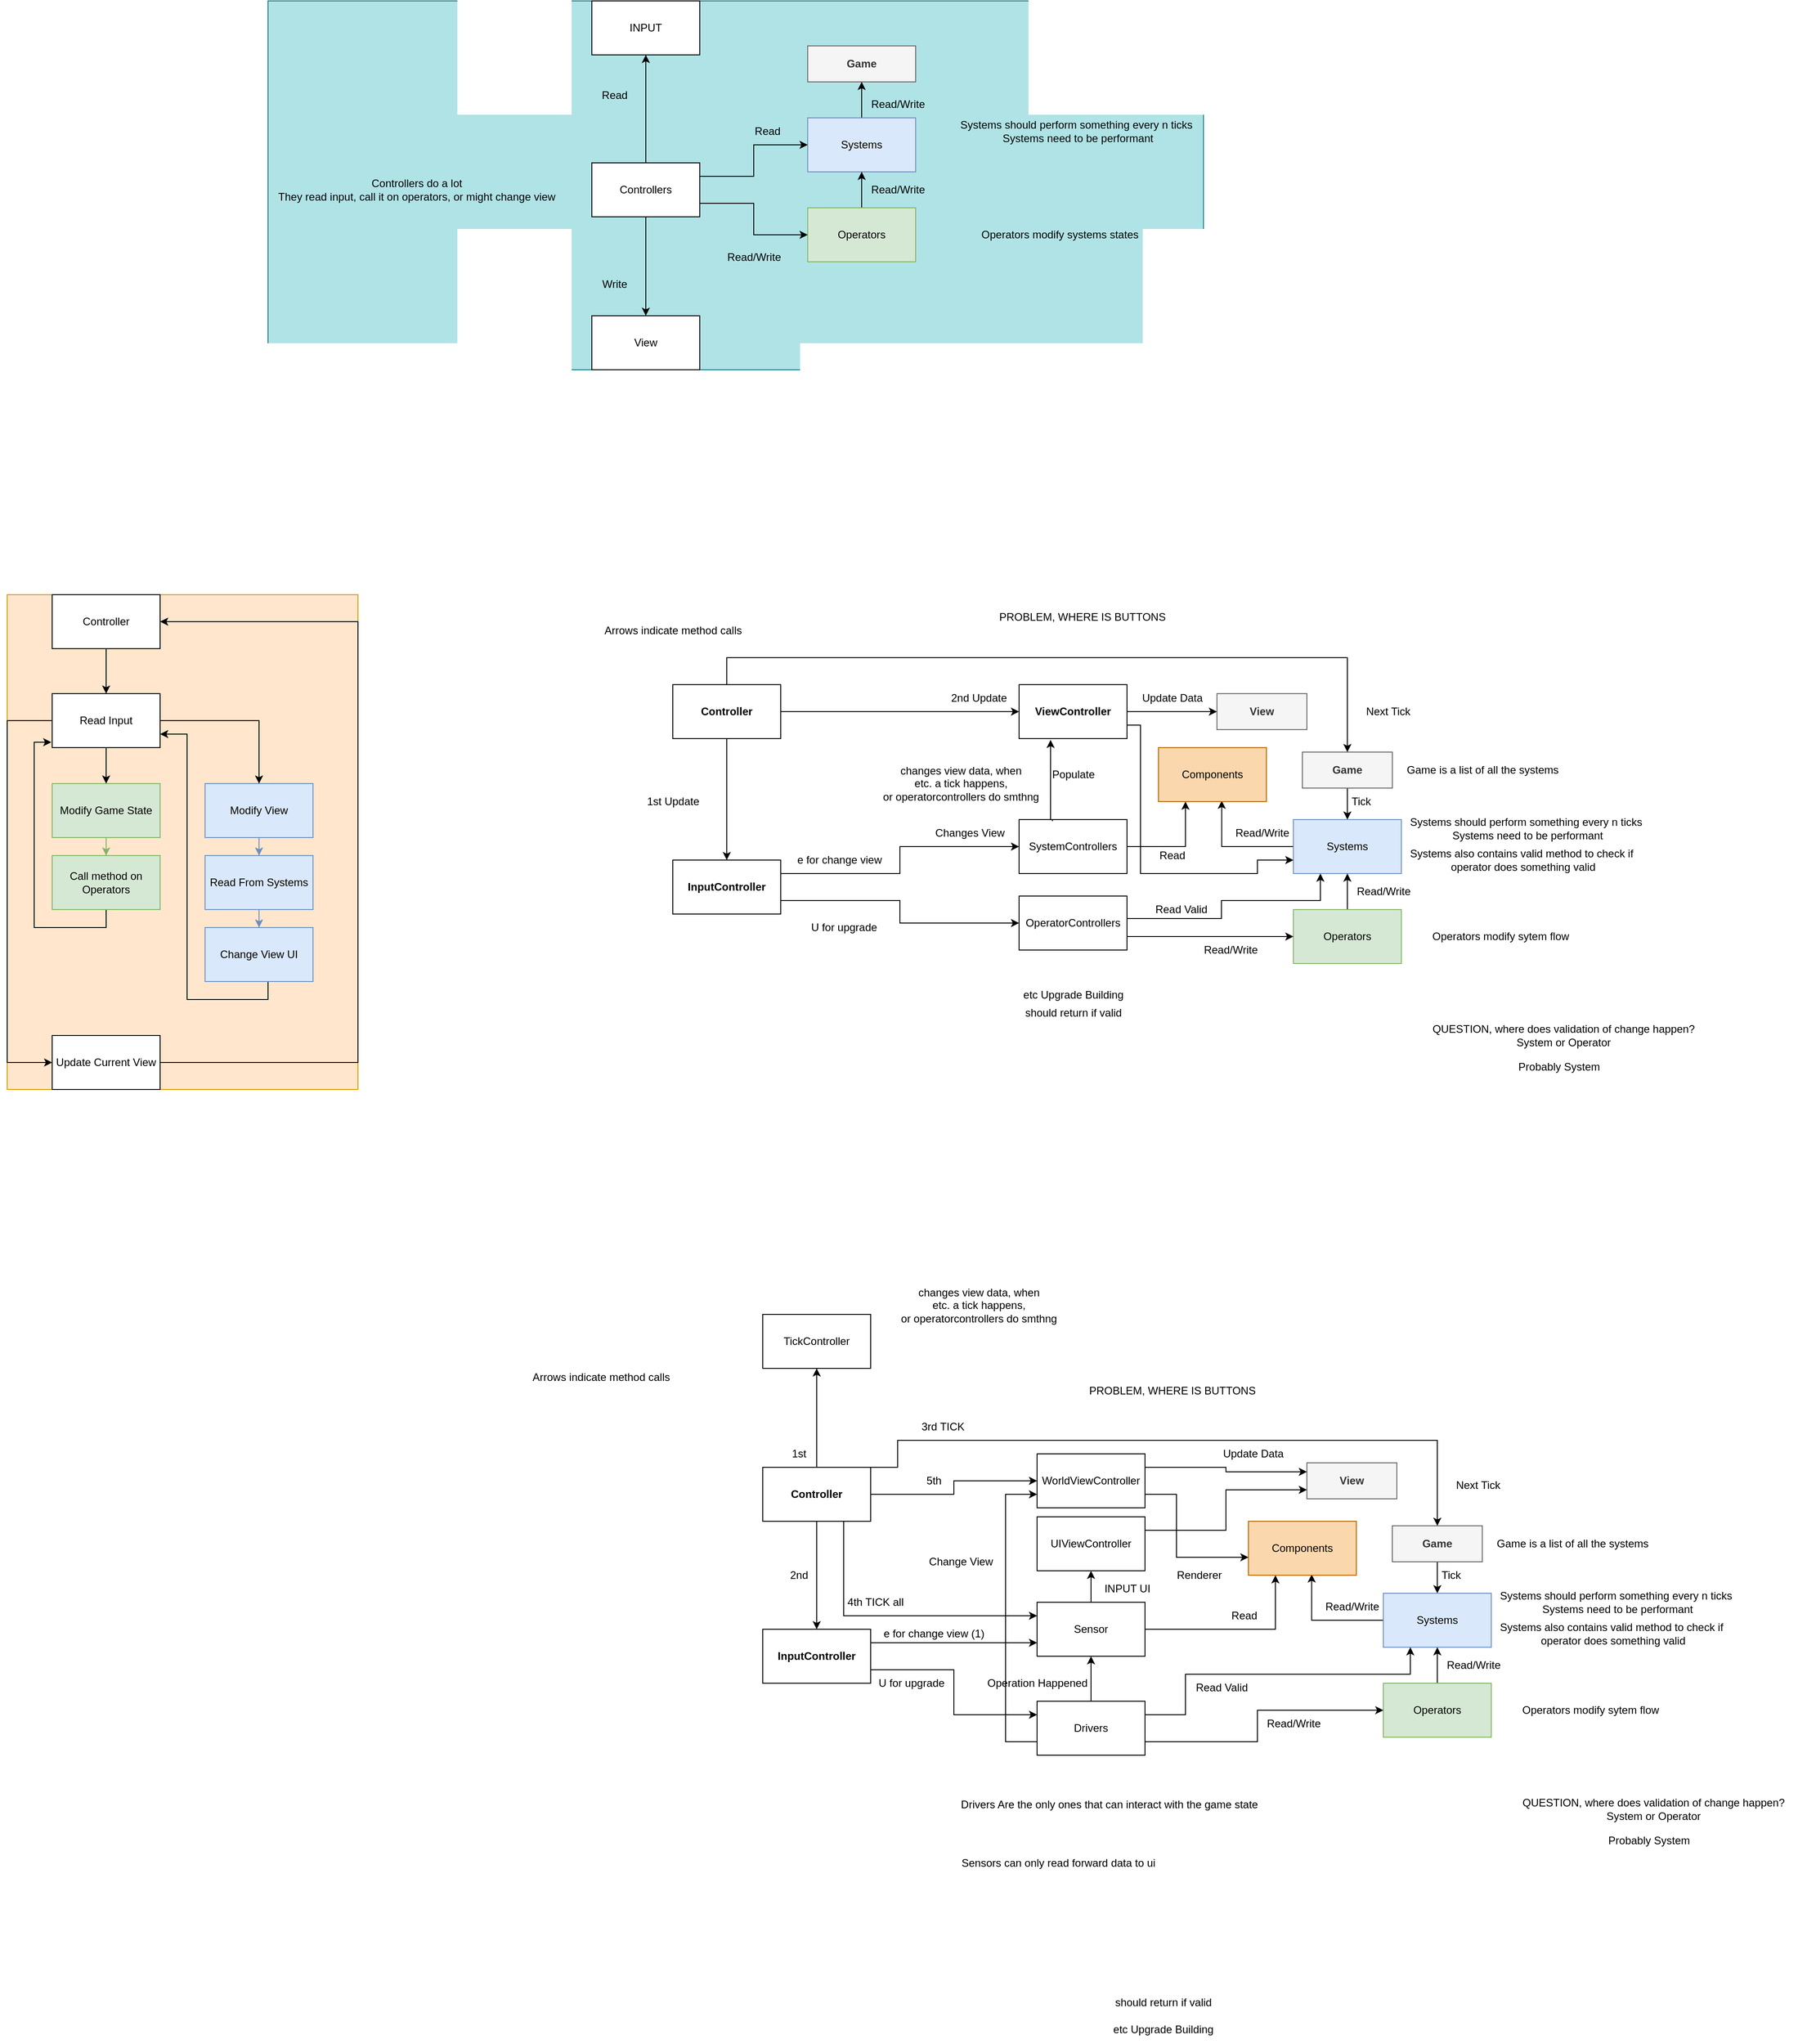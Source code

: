 <mxfile version="21.0.6" type="device"><diagram name="Page-1" id="Y_GgAicCXSFruG1wmUxz"><mxGraphModel dx="2492" dy="1846" grid="1" gridSize="10" guides="1" tooltips="1" connect="1" arrows="1" fold="1" page="1" pageScale="1" pageWidth="850" pageHeight="1100" math="0" shadow="0"><root><mxCell id="0"/><mxCell id="1" parent="0"/><mxCell id="MgtlEWFKjZw3385Pn2Jr-109" value="" style="group;fillColor=#b0e3e6;strokeColor=#0e8088;" parent="1" vertex="1" connectable="0"><mxGeometry x="-580" y="-430" width="1040" height="410" as="geometry"/></mxCell><mxCell id="MgtlEWFKjZw3385Pn2Jr-1" value="&lt;b&gt;Game&lt;/b&gt;" style="rounded=0;whiteSpace=wrap;html=1;fillColor=#f5f5f5;fontColor=#333333;strokeColor=#666666;" parent="MgtlEWFKjZw3385Pn2Jr-109" vertex="1"><mxGeometry x="600" y="50" width="120" height="40" as="geometry"/></mxCell><mxCell id="MgtlEWFKjZw3385Pn2Jr-3" value="" style="edgeStyle=orthogonalEdgeStyle;rounded=0;orthogonalLoop=1;jettySize=auto;html=1;" parent="MgtlEWFKjZw3385Pn2Jr-109" source="MgtlEWFKjZw3385Pn2Jr-2" target="MgtlEWFKjZw3385Pn2Jr-1" edge="1"><mxGeometry relative="1" as="geometry"/></mxCell><mxCell id="MgtlEWFKjZw3385Pn2Jr-2" value="Systems" style="rounded=0;whiteSpace=wrap;html=1;fillColor=#dae8fc;strokeColor=#6c8ebf;" parent="MgtlEWFKjZw3385Pn2Jr-109" vertex="1"><mxGeometry x="600" y="130" width="120" height="60" as="geometry"/></mxCell><mxCell id="MgtlEWFKjZw3385Pn2Jr-5" value="" style="edgeStyle=orthogonalEdgeStyle;rounded=0;orthogonalLoop=1;jettySize=auto;html=1;" parent="MgtlEWFKjZw3385Pn2Jr-109" source="MgtlEWFKjZw3385Pn2Jr-4" target="MgtlEWFKjZw3385Pn2Jr-2" edge="1"><mxGeometry relative="1" as="geometry"/></mxCell><mxCell id="MgtlEWFKjZw3385Pn2Jr-4" value="Operators" style="rounded=0;whiteSpace=wrap;html=1;fillColor=#d5e8d4;strokeColor=#82b366;" parent="MgtlEWFKjZw3385Pn2Jr-109" vertex="1"><mxGeometry x="600" y="230" width="120" height="60" as="geometry"/></mxCell><mxCell id="MgtlEWFKjZw3385Pn2Jr-14" style="edgeStyle=orthogonalEdgeStyle;rounded=0;orthogonalLoop=1;jettySize=auto;html=1;exitX=1;exitY=0.25;exitDx=0;exitDy=0;" parent="MgtlEWFKjZw3385Pn2Jr-109" source="MgtlEWFKjZw3385Pn2Jr-6" target="MgtlEWFKjZw3385Pn2Jr-2" edge="1"><mxGeometry relative="1" as="geometry"><mxPoint x="480" y="210" as="sourcePoint"/></mxGeometry></mxCell><mxCell id="MgtlEWFKjZw3385Pn2Jr-15" style="edgeStyle=orthogonalEdgeStyle;rounded=0;orthogonalLoop=1;jettySize=auto;html=1;exitX=1;exitY=0.75;exitDx=0;exitDy=0;entryX=0;entryY=0.5;entryDx=0;entryDy=0;" parent="MgtlEWFKjZw3385Pn2Jr-109" source="MgtlEWFKjZw3385Pn2Jr-6" target="MgtlEWFKjZw3385Pn2Jr-4" edge="1"><mxGeometry relative="1" as="geometry"/></mxCell><mxCell id="MgtlEWFKjZw3385Pn2Jr-6" value="Controllers" style="rounded=0;whiteSpace=wrap;html=1;" parent="MgtlEWFKjZw3385Pn2Jr-109" vertex="1"><mxGeometry x="360" y="180" width="120" height="60" as="geometry"/></mxCell><mxCell id="MgtlEWFKjZw3385Pn2Jr-7" value="View" style="rounded=0;whiteSpace=wrap;html=1;" parent="MgtlEWFKjZw3385Pn2Jr-109" vertex="1"><mxGeometry x="360" y="350" width="120" height="60" as="geometry"/></mxCell><mxCell id="MgtlEWFKjZw3385Pn2Jr-20" style="edgeStyle=orthogonalEdgeStyle;rounded=0;orthogonalLoop=1;jettySize=auto;html=1;exitX=0.5;exitY=1;exitDx=0;exitDy=0;entryX=0.5;entryY=0;entryDx=0;entryDy=0;" parent="MgtlEWFKjZw3385Pn2Jr-109" source="MgtlEWFKjZw3385Pn2Jr-6" target="MgtlEWFKjZw3385Pn2Jr-7" edge="1"><mxGeometry relative="1" as="geometry"/></mxCell><mxCell id="MgtlEWFKjZw3385Pn2Jr-8" value="INPUT" style="rounded=0;whiteSpace=wrap;html=1;" parent="MgtlEWFKjZw3385Pn2Jr-109" vertex="1"><mxGeometry x="360" width="120" height="60" as="geometry"/></mxCell><mxCell id="MgtlEWFKjZw3385Pn2Jr-23" style="edgeStyle=orthogonalEdgeStyle;rounded=0;orthogonalLoop=1;jettySize=auto;html=1;exitX=0.5;exitY=0;exitDx=0;exitDy=0;entryX=0.5;entryY=1;entryDx=0;entryDy=0;" parent="MgtlEWFKjZw3385Pn2Jr-109" source="MgtlEWFKjZw3385Pn2Jr-6" target="MgtlEWFKjZw3385Pn2Jr-8" edge="1"><mxGeometry relative="1" as="geometry"/></mxCell><mxCell id="MgtlEWFKjZw3385Pn2Jr-16" value="Read/Write" style="text;html=1;align=center;verticalAlign=middle;resizable=0;points=[];autosize=1;" parent="MgtlEWFKjZw3385Pn2Jr-109" vertex="1"><mxGeometry x="500" y="270" width="80" height="30" as="geometry"/></mxCell><mxCell id="MgtlEWFKjZw3385Pn2Jr-17" value="Read/Write" style="text;html=1;align=center;verticalAlign=middle;resizable=0;points=[];autosize=1;strokeColor=none;fillColor=none;" parent="MgtlEWFKjZw3385Pn2Jr-109" vertex="1"><mxGeometry x="660" y="195" width="80" height="30" as="geometry"/></mxCell><mxCell id="MgtlEWFKjZw3385Pn2Jr-18" value="Read/Write" style="text;html=1;align=center;verticalAlign=middle;resizable=0;points=[];autosize=1;strokeColor=none;fillColor=none;" parent="MgtlEWFKjZw3385Pn2Jr-109" vertex="1"><mxGeometry x="660" y="100" width="80" height="30" as="geometry"/></mxCell><mxCell id="MgtlEWFKjZw3385Pn2Jr-19" value="Read" style="text;html=1;align=center;verticalAlign=middle;resizable=0;points=[];autosize=1;strokeColor=none;fillColor=none;" parent="MgtlEWFKjZw3385Pn2Jr-109" vertex="1"><mxGeometry x="530" y="130" width="50" height="30" as="geometry"/></mxCell><mxCell id="MgtlEWFKjZw3385Pn2Jr-21" value="Write" style="text;html=1;align=center;verticalAlign=middle;resizable=0;points=[];autosize=1;strokeColor=none;fillColor=none;" parent="MgtlEWFKjZw3385Pn2Jr-109" vertex="1"><mxGeometry x="360" y="300" width="50" height="30" as="geometry"/></mxCell><mxCell id="MgtlEWFKjZw3385Pn2Jr-24" value="Read" style="text;html=1;align=center;verticalAlign=middle;resizable=0;points=[];autosize=1;strokeColor=none;fillColor=none;" parent="MgtlEWFKjZw3385Pn2Jr-109" vertex="1"><mxGeometry x="360" y="90" width="50" height="30" as="geometry"/></mxCell><mxCell id="MgtlEWFKjZw3385Pn2Jr-26" value="Systems should perform something every n ticks&amp;nbsp;&lt;br&gt;Systems need to be performant" style="text;html=1;align=center;verticalAlign=middle;resizable=0;points=[];autosize=1;strokeColor=none;fillColor=none;" parent="MgtlEWFKjZw3385Pn2Jr-109" vertex="1"><mxGeometry x="760" y="125" width="280" height="40" as="geometry"/></mxCell><mxCell id="MgtlEWFKjZw3385Pn2Jr-27" value="Operators modify systems states" style="text;html=1;align=center;verticalAlign=middle;resizable=0;points=[];autosize=1;strokeColor=none;fillColor=none;" parent="MgtlEWFKjZw3385Pn2Jr-109" vertex="1"><mxGeometry x="780" y="245" width="200" height="30" as="geometry"/></mxCell><mxCell id="MgtlEWFKjZw3385Pn2Jr-28" value="Controllers do a lot&lt;br&gt;They read input, call it on operators, or might change view" style="text;html=1;align=center;verticalAlign=middle;resizable=0;points=[];autosize=1;strokeColor=none;fillColor=none;" parent="MgtlEWFKjZw3385Pn2Jr-109" vertex="1"><mxGeometry y="190" width="330" height="40" as="geometry"/></mxCell><mxCell id="MgtlEWFKjZw3385Pn2Jr-111" value="" style="group;fillColor=#ffe6cc;strokeColor=#d79b00;" parent="1" vertex="1" connectable="0"><mxGeometry x="-870" y="230" width="390" height="550" as="geometry"/></mxCell><mxCell id="MgtlEWFKjZw3385Pn2Jr-29" value="Read Input" style="rounded=0;whiteSpace=wrap;html=1;" parent="MgtlEWFKjZw3385Pn2Jr-111" vertex="1"><mxGeometry x="50" y="110" width="120" height="60" as="geometry"/></mxCell><mxCell id="MgtlEWFKjZw3385Pn2Jr-30" value="Modify Game State" style="rounded=0;whiteSpace=wrap;html=1;fillColor=#d5e8d4;strokeColor=#82b366;" parent="MgtlEWFKjZw3385Pn2Jr-111" vertex="1"><mxGeometry x="50" y="210" width="120" height="60" as="geometry"/></mxCell><mxCell id="MgtlEWFKjZw3385Pn2Jr-31" value="" style="edgeStyle=orthogonalEdgeStyle;rounded=0;orthogonalLoop=1;jettySize=auto;html=1;" parent="MgtlEWFKjZw3385Pn2Jr-111" source="MgtlEWFKjZw3385Pn2Jr-29" target="MgtlEWFKjZw3385Pn2Jr-30" edge="1"><mxGeometry relative="1" as="geometry"/></mxCell><mxCell id="MgtlEWFKjZw3385Pn2Jr-33" value="Modify View" style="rounded=0;whiteSpace=wrap;html=1;fillColor=#dae8fc;strokeColor=#6c8ebf;" parent="MgtlEWFKjZw3385Pn2Jr-111" vertex="1"><mxGeometry x="220" y="210" width="120" height="60" as="geometry"/></mxCell><mxCell id="MgtlEWFKjZw3385Pn2Jr-34" value="" style="edgeStyle=orthogonalEdgeStyle;rounded=0;orthogonalLoop=1;jettySize=auto;html=1;" parent="MgtlEWFKjZw3385Pn2Jr-111" source="MgtlEWFKjZw3385Pn2Jr-29" target="MgtlEWFKjZw3385Pn2Jr-33" edge="1"><mxGeometry relative="1" as="geometry"/></mxCell><mxCell id="MgtlEWFKjZw3385Pn2Jr-35" value="Read From Systems" style="rounded=0;whiteSpace=wrap;html=1;fillColor=#dae8fc;strokeColor=#6c8ebf;" parent="MgtlEWFKjZw3385Pn2Jr-111" vertex="1"><mxGeometry x="220" y="290" width="120" height="60" as="geometry"/></mxCell><mxCell id="MgtlEWFKjZw3385Pn2Jr-36" value="" style="edgeStyle=orthogonalEdgeStyle;rounded=0;orthogonalLoop=1;jettySize=auto;html=1;fillColor=#dae8fc;strokeColor=#6c8ebf;" parent="MgtlEWFKjZw3385Pn2Jr-111" source="MgtlEWFKjZw3385Pn2Jr-33" target="MgtlEWFKjZw3385Pn2Jr-35" edge="1"><mxGeometry relative="1" as="geometry"/></mxCell><mxCell id="MgtlEWFKjZw3385Pn2Jr-54" style="edgeStyle=orthogonalEdgeStyle;rounded=0;orthogonalLoop=1;jettySize=auto;html=1;exitX=0.5;exitY=1;exitDx=0;exitDy=0;entryX=1;entryY=0.75;entryDx=0;entryDy=0;" parent="MgtlEWFKjZw3385Pn2Jr-111" source="MgtlEWFKjZw3385Pn2Jr-37" target="MgtlEWFKjZw3385Pn2Jr-29" edge="1"><mxGeometry relative="1" as="geometry"><Array as="points"><mxPoint x="290" y="450"/><mxPoint x="200" y="450"/><mxPoint x="200" y="155"/></Array></mxGeometry></mxCell><mxCell id="MgtlEWFKjZw3385Pn2Jr-37" value="Change View UI" style="rounded=0;whiteSpace=wrap;html=1;fillColor=#dae8fc;strokeColor=#6c8ebf;" parent="MgtlEWFKjZw3385Pn2Jr-111" vertex="1"><mxGeometry x="220" y="370" width="120" height="60" as="geometry"/></mxCell><mxCell id="MgtlEWFKjZw3385Pn2Jr-38" value="" style="edgeStyle=orthogonalEdgeStyle;rounded=0;orthogonalLoop=1;jettySize=auto;html=1;fillColor=#dae8fc;strokeColor=#6c8ebf;" parent="MgtlEWFKjZw3385Pn2Jr-111" source="MgtlEWFKjZw3385Pn2Jr-35" target="MgtlEWFKjZw3385Pn2Jr-37" edge="1"><mxGeometry relative="1" as="geometry"/></mxCell><mxCell id="MgtlEWFKjZw3385Pn2Jr-55" style="edgeStyle=orthogonalEdgeStyle;rounded=0;orthogonalLoop=1;jettySize=auto;html=1;exitX=0.5;exitY=1;exitDx=0;exitDy=0;entryX=-0.008;entryY=0.9;entryDx=0;entryDy=0;entryPerimeter=0;" parent="MgtlEWFKjZw3385Pn2Jr-111" source="MgtlEWFKjZw3385Pn2Jr-39" target="MgtlEWFKjZw3385Pn2Jr-29" edge="1"><mxGeometry relative="1" as="geometry"/></mxCell><mxCell id="MgtlEWFKjZw3385Pn2Jr-39" value="Call method on Operators" style="rounded=0;whiteSpace=wrap;html=1;fillColor=#d5e8d4;strokeColor=#82b366;" parent="MgtlEWFKjZw3385Pn2Jr-111" vertex="1"><mxGeometry x="50" y="290" width="120" height="60" as="geometry"/></mxCell><mxCell id="MgtlEWFKjZw3385Pn2Jr-40" value="" style="edgeStyle=orthogonalEdgeStyle;rounded=0;orthogonalLoop=1;jettySize=auto;html=1;fillColor=#d5e8d4;strokeColor=#82b366;" parent="MgtlEWFKjZw3385Pn2Jr-111" source="MgtlEWFKjZw3385Pn2Jr-30" target="MgtlEWFKjZw3385Pn2Jr-39" edge="1"><mxGeometry relative="1" as="geometry"/></mxCell><mxCell id="MgtlEWFKjZw3385Pn2Jr-43" value="Update Current View" style="whiteSpace=wrap;html=1;" parent="MgtlEWFKjZw3385Pn2Jr-111" vertex="1"><mxGeometry x="50" y="490" width="120" height="60" as="geometry"/></mxCell><mxCell id="MgtlEWFKjZw3385Pn2Jr-56" style="edgeStyle=orthogonalEdgeStyle;rounded=0;orthogonalLoop=1;jettySize=auto;html=1;exitX=0;exitY=0.5;exitDx=0;exitDy=0;entryX=0;entryY=0.5;entryDx=0;entryDy=0;" parent="MgtlEWFKjZw3385Pn2Jr-111" source="MgtlEWFKjZw3385Pn2Jr-29" target="MgtlEWFKjZw3385Pn2Jr-43" edge="1"><mxGeometry relative="1" as="geometry"><Array as="points"><mxPoint y="140"/><mxPoint y="520"/></Array></mxGeometry></mxCell><mxCell id="MgtlEWFKjZw3385Pn2Jr-53" style="edgeStyle=orthogonalEdgeStyle;rounded=0;orthogonalLoop=1;jettySize=auto;html=1;exitX=0.5;exitY=1;exitDx=0;exitDy=0;entryX=0.5;entryY=0;entryDx=0;entryDy=0;" parent="MgtlEWFKjZw3385Pn2Jr-111" source="MgtlEWFKjZw3385Pn2Jr-46" target="MgtlEWFKjZw3385Pn2Jr-29" edge="1"><mxGeometry relative="1" as="geometry"/></mxCell><mxCell id="MgtlEWFKjZw3385Pn2Jr-46" value="Controller" style="whiteSpace=wrap;html=1;" parent="MgtlEWFKjZw3385Pn2Jr-111" vertex="1"><mxGeometry x="50" width="120" height="60" as="geometry"/></mxCell><mxCell id="MgtlEWFKjZw3385Pn2Jr-57" style="edgeStyle=orthogonalEdgeStyle;rounded=0;orthogonalLoop=1;jettySize=auto;html=1;exitX=1;exitY=0.5;exitDx=0;exitDy=0;entryX=1;entryY=0.5;entryDx=0;entryDy=0;" parent="MgtlEWFKjZw3385Pn2Jr-111" source="MgtlEWFKjZw3385Pn2Jr-43" target="MgtlEWFKjZw3385Pn2Jr-46" edge="1"><mxGeometry relative="1" as="geometry"><Array as="points"><mxPoint x="390" y="520"/><mxPoint x="390" y="30"/></Array></mxGeometry></mxCell><mxCell id="MgtlEWFKjZw3385Pn2Jr-123" style="edgeStyle=orthogonalEdgeStyle;rounded=0;orthogonalLoop=1;jettySize=auto;html=1;exitX=0.5;exitY=1;exitDx=0;exitDy=0;entryX=0.5;entryY=0;entryDx=0;entryDy=0;" parent="1" source="MgtlEWFKjZw3385Pn2Jr-58" target="MgtlEWFKjZw3385Pn2Jr-60" edge="1"><mxGeometry relative="1" as="geometry"/></mxCell><mxCell id="MgtlEWFKjZw3385Pn2Jr-136" style="edgeStyle=orthogonalEdgeStyle;rounded=0;orthogonalLoop=1;jettySize=auto;html=1;exitX=0;exitY=0.25;exitDx=0;exitDy=0;entryX=0.586;entryY=0.984;entryDx=0;entryDy=0;startArrow=none;entryPerimeter=0;" parent="1" source="MgtlEWFKjZw3385Pn2Jr-60" target="MgtlEWFKjZw3385Pn2Jr-125" edge="1"><mxGeometry relative="1" as="geometry"><Array as="points"><mxPoint x="560" y="510"/><mxPoint x="480" y="510"/></Array></mxGeometry></mxCell><mxCell id="MgtlEWFKjZw3385Pn2Jr-60" value="Systems" style="rounded=0;whiteSpace=wrap;html=1;fillColor=#dae8fc;strokeColor=#6c8ebf;" parent="1" vertex="1"><mxGeometry x="560" y="480" width="120" height="60" as="geometry"/></mxCell><mxCell id="MgtlEWFKjZw3385Pn2Jr-61" value="" style="edgeStyle=orthogonalEdgeStyle;rounded=0;orthogonalLoop=1;jettySize=auto;html=1;" parent="1" source="MgtlEWFKjZw3385Pn2Jr-62" target="MgtlEWFKjZw3385Pn2Jr-60" edge="1"><mxGeometry relative="1" as="geometry"/></mxCell><mxCell id="MgtlEWFKjZw3385Pn2Jr-62" value="Operators" style="rounded=0;whiteSpace=wrap;html=1;fillColor=#d5e8d4;strokeColor=#82b366;" parent="1" vertex="1"><mxGeometry x="560" y="580" width="120" height="60" as="geometry"/></mxCell><mxCell id="MgtlEWFKjZw3385Pn2Jr-135" style="edgeStyle=orthogonalEdgeStyle;rounded=0;orthogonalLoop=1;jettySize=auto;html=1;exitX=1;exitY=0.5;exitDx=0;exitDy=0;entryX=0.25;entryY=1;entryDx=0;entryDy=0;" parent="1" source="MgtlEWFKjZw3385Pn2Jr-67" target="MgtlEWFKjZw3385Pn2Jr-125" edge="1"><mxGeometry relative="1" as="geometry"><mxPoint x="475.56" y="453.54" as="targetPoint"/></mxGeometry></mxCell><mxCell id="MgtlEWFKjZw3385Pn2Jr-67" value="SystemControllers" style="rounded=0;whiteSpace=wrap;html=1;" parent="1" vertex="1"><mxGeometry x="255" y="480" width="120" height="60" as="geometry"/></mxCell><mxCell id="MgtlEWFKjZw3385Pn2Jr-68" value="&lt;b&gt;View&lt;/b&gt;" style="rounded=0;whiteSpace=wrap;html=1;fillColor=#f5f5f5;fontColor=#333333;strokeColor=#666666;" parent="1" vertex="1"><mxGeometry x="475" y="340" width="100" height="40" as="geometry"/></mxCell><mxCell id="MgtlEWFKjZw3385Pn2Jr-95" style="edgeStyle=orthogonalEdgeStyle;rounded=0;orthogonalLoop=1;jettySize=auto;html=1;exitX=1;exitY=0.25;exitDx=0;exitDy=0;entryX=0;entryY=0.5;entryDx=0;entryDy=0;" parent="1" source="MgtlEWFKjZw3385Pn2Jr-69" target="MgtlEWFKjZw3385Pn2Jr-67" edge="1"><mxGeometry relative="1" as="geometry"/></mxCell><mxCell id="MgtlEWFKjZw3385Pn2Jr-69" value="&lt;b&gt;InputController&lt;/b&gt;" style="rounded=0;whiteSpace=wrap;html=1;" parent="1" vertex="1"><mxGeometry x="-130" y="525" width="120" height="60" as="geometry"/></mxCell><mxCell id="MgtlEWFKjZw3385Pn2Jr-70" value="Read/Write" style="text;html=1;align=center;verticalAlign=middle;resizable=0;points=[];autosize=1;" parent="1" vertex="1"><mxGeometry x="450" y="610" width="80" height="30" as="geometry"/></mxCell><mxCell id="MgtlEWFKjZw3385Pn2Jr-71" value="Read/Write" style="text;html=1;align=center;verticalAlign=middle;resizable=0;points=[];autosize=1;strokeColor=none;fillColor=none;" parent="1" vertex="1"><mxGeometry x="620" y="545" width="80" height="30" as="geometry"/></mxCell><mxCell id="MgtlEWFKjZw3385Pn2Jr-73" value="Read" style="text;html=1;align=center;verticalAlign=middle;resizable=0;points=[];autosize=1;strokeColor=none;fillColor=none;" parent="1" vertex="1"><mxGeometry x="400" y="505" width="50" height="30" as="geometry"/></mxCell><mxCell id="MgtlEWFKjZw3385Pn2Jr-76" value="Systems should perform something every n ticks&amp;nbsp;&lt;br&gt;Systems need to be performant" style="text;html=1;align=center;verticalAlign=middle;resizable=0;points=[];autosize=1;strokeColor=none;fillColor=none;" parent="1" vertex="1"><mxGeometry x="680" y="470" width="280" height="40" as="geometry"/></mxCell><mxCell id="MgtlEWFKjZw3385Pn2Jr-77" value="Operators modify sytem flow" style="text;html=1;align=center;verticalAlign=middle;resizable=0;points=[];autosize=1;strokeColor=none;fillColor=none;" parent="1" vertex="1"><mxGeometry x="700" y="595" width="180" height="30" as="geometry"/></mxCell><mxCell id="MgtlEWFKjZw3385Pn2Jr-97" style="edgeStyle=orthogonalEdgeStyle;rounded=0;orthogonalLoop=1;jettySize=auto;html=1;exitX=0.5;exitY=1;exitDx=0;exitDy=0;" parent="1" source="MgtlEWFKjZw3385Pn2Jr-80" target="MgtlEWFKjZw3385Pn2Jr-69" edge="1"><mxGeometry relative="1" as="geometry"/></mxCell><mxCell id="MgtlEWFKjZw3385Pn2Jr-143" style="edgeStyle=orthogonalEdgeStyle;rounded=0;orthogonalLoop=1;jettySize=auto;html=1;exitX=0.5;exitY=0;exitDx=0;exitDy=0;entryX=0.5;entryY=0;entryDx=0;entryDy=0;" parent="1" source="MgtlEWFKjZw3385Pn2Jr-80" target="MgtlEWFKjZw3385Pn2Jr-58" edge="1"><mxGeometry relative="1" as="geometry"><Array as="points"><mxPoint x="-70" y="300"/><mxPoint x="620" y="300"/></Array></mxGeometry></mxCell><mxCell id="MgtlEWFKjZw3385Pn2Jr-80" value="&lt;b&gt;Controller&lt;/b&gt;" style="rounded=0;whiteSpace=wrap;html=1;" parent="1" vertex="1"><mxGeometry x="-130" y="330" width="120" height="60" as="geometry"/></mxCell><mxCell id="MgtlEWFKjZw3385Pn2Jr-99" style="edgeStyle=orthogonalEdgeStyle;rounded=0;orthogonalLoop=1;jettySize=auto;html=1;exitX=1;exitY=0.5;exitDx=0;exitDy=0;" parent="1" source="MgtlEWFKjZw3385Pn2Jr-82" target="MgtlEWFKjZw3385Pn2Jr-68" edge="1"><mxGeometry relative="1" as="geometry"/></mxCell><mxCell id="MgtlEWFKjZw3385Pn2Jr-155" style="edgeStyle=orthogonalEdgeStyle;rounded=0;orthogonalLoop=1;jettySize=auto;html=1;exitX=1;exitY=0.75;exitDx=0;exitDy=0;entryX=0;entryY=0.75;entryDx=0;entryDy=0;" parent="1" source="MgtlEWFKjZw3385Pn2Jr-82" target="MgtlEWFKjZw3385Pn2Jr-60" edge="1"><mxGeometry relative="1" as="geometry"><Array as="points"><mxPoint x="390" y="375"/><mxPoint x="390" y="540"/><mxPoint x="520" y="540"/><mxPoint x="520" y="525"/></Array></mxGeometry></mxCell><mxCell id="MgtlEWFKjZw3385Pn2Jr-82" value="&lt;b&gt;ViewController&lt;/b&gt;" style="rounded=0;whiteSpace=wrap;html=1;" parent="1" vertex="1"><mxGeometry x="255" y="330" width="120" height="60" as="geometry"/></mxCell><mxCell id="MgtlEWFKjZw3385Pn2Jr-100" style="edgeStyle=orthogonalEdgeStyle;rounded=0;orthogonalLoop=1;jettySize=auto;html=1;exitX=0.309;exitY=0.03;exitDx=0;exitDy=0;entryX=0.292;entryY=1.024;entryDx=0;entryDy=0;exitPerimeter=0;entryPerimeter=0;" parent="1" source="MgtlEWFKjZw3385Pn2Jr-67" target="MgtlEWFKjZw3385Pn2Jr-82" edge="1"><mxGeometry relative="1" as="geometry"><Array as="points"><mxPoint x="292" y="480"/><mxPoint x="290" y="480"/></Array></mxGeometry></mxCell><mxCell id="MgtlEWFKjZw3385Pn2Jr-101" style="edgeStyle=orthogonalEdgeStyle;rounded=0;orthogonalLoop=1;jettySize=auto;html=1;exitX=1;exitY=0.5;exitDx=0;exitDy=0;" parent="1" source="MgtlEWFKjZw3385Pn2Jr-80" target="MgtlEWFKjZw3385Pn2Jr-82" edge="1"><mxGeometry relative="1" as="geometry"/></mxCell><mxCell id="MgtlEWFKjZw3385Pn2Jr-90" style="edgeStyle=orthogonalEdgeStyle;rounded=0;orthogonalLoop=1;jettySize=auto;html=1;exitX=1;exitY=0.75;exitDx=0;exitDy=0;" parent="1" source="MgtlEWFKjZw3385Pn2Jr-85" target="MgtlEWFKjZw3385Pn2Jr-62" edge="1"><mxGeometry relative="1" as="geometry"/></mxCell><mxCell id="MgtlEWFKjZw3385Pn2Jr-137" style="edgeStyle=orthogonalEdgeStyle;rounded=0;orthogonalLoop=1;jettySize=auto;html=1;entryX=0.25;entryY=1;entryDx=0;entryDy=0;" parent="1" target="MgtlEWFKjZw3385Pn2Jr-60" edge="1"><mxGeometry relative="1" as="geometry"><mxPoint x="375" y="590" as="sourcePoint"/><Array as="points"><mxPoint x="480" y="590"/><mxPoint x="480" y="570"/><mxPoint x="590" y="570"/></Array></mxGeometry></mxCell><mxCell id="MgtlEWFKjZw3385Pn2Jr-85" value="OperatorControllers" style="rounded=0;whiteSpace=wrap;html=1;" parent="1" vertex="1"><mxGeometry x="255" y="565" width="120" height="60" as="geometry"/></mxCell><mxCell id="MgtlEWFKjZw3385Pn2Jr-96" style="edgeStyle=orthogonalEdgeStyle;rounded=0;orthogonalLoop=1;jettySize=auto;html=1;exitX=1;exitY=0.75;exitDx=0;exitDy=0;entryX=0;entryY=0.5;entryDx=0;entryDy=0;" parent="1" source="MgtlEWFKjZw3385Pn2Jr-69" target="MgtlEWFKjZw3385Pn2Jr-85" edge="1"><mxGeometry relative="1" as="geometry"/></mxCell><mxCell id="MgtlEWFKjZw3385Pn2Jr-102" value="1st Update" style="text;html=1;align=center;verticalAlign=middle;resizable=0;points=[];autosize=1;strokeColor=none;fillColor=none;" parent="1" vertex="1"><mxGeometry x="-170" y="445" width="80" height="30" as="geometry"/></mxCell><mxCell id="MgtlEWFKjZw3385Pn2Jr-103" value="2nd Update" style="text;html=1;align=center;verticalAlign=middle;resizable=0;points=[];autosize=1;strokeColor=none;fillColor=none;" parent="1" vertex="1"><mxGeometry x="165" y="330" width="90" height="30" as="geometry"/></mxCell><mxCell id="MgtlEWFKjZw3385Pn2Jr-106" value="changes view data, when &lt;br&gt;etc. a tick happens, &lt;br&gt;or operatorcontrollers do smthng" style="text;html=1;align=center;verticalAlign=middle;resizable=0;points=[];autosize=1;strokeColor=none;fillColor=none;" parent="1" vertex="1"><mxGeometry x="90" y="410" width="200" height="60" as="geometry"/></mxCell><mxCell id="MgtlEWFKjZw3385Pn2Jr-107" value="etc Upgrade Building" style="text;html=1;align=center;verticalAlign=middle;resizable=0;points=[];autosize=1;strokeColor=none;fillColor=none;" parent="1" vertex="1"><mxGeometry x="250" y="660" width="130" height="30" as="geometry"/></mxCell><mxCell id="MgtlEWFKjZw3385Pn2Jr-108" value="should return if valid" style="text;html=1;align=center;verticalAlign=middle;resizable=0;points=[];autosize=1;strokeColor=none;fillColor=none;" parent="1" vertex="1"><mxGeometry x="250" y="680" width="130" height="30" as="geometry"/></mxCell><mxCell id="MgtlEWFKjZw3385Pn2Jr-112" value="Changes View" style="text;html=1;align=center;verticalAlign=middle;resizable=0;points=[];autosize=1;strokeColor=none;fillColor=none;" parent="1" vertex="1"><mxGeometry x="150" y="480" width="100" height="30" as="geometry"/></mxCell><mxCell id="MgtlEWFKjZw3385Pn2Jr-114" value="PROBLEM, WHERE IS BUTTONS" style="text;html=1;align=center;verticalAlign=middle;resizable=0;points=[];autosize=1;strokeColor=none;fillColor=none;" parent="1" vertex="1"><mxGeometry x="220" y="240" width="210" height="30" as="geometry"/></mxCell><mxCell id="MgtlEWFKjZw3385Pn2Jr-115" value="QUESTION, where does validation of change happen?&lt;br&gt;System or Operator" style="text;html=1;align=center;verticalAlign=middle;resizable=0;points=[];autosize=1;strokeColor=none;fillColor=none;" parent="1" vertex="1"><mxGeometry x="700" y="700" width="320" height="40" as="geometry"/></mxCell><mxCell id="MgtlEWFKjZw3385Pn2Jr-117" value="Probably System" style="text;html=1;align=center;verticalAlign=middle;resizable=0;points=[];autosize=1;strokeColor=none;fillColor=none;" parent="1" vertex="1"><mxGeometry x="800" y="740" width="110" height="30" as="geometry"/></mxCell><mxCell id="MgtlEWFKjZw3385Pn2Jr-119" value="Arrows indicate method calls" style="text;html=1;align=center;verticalAlign=middle;resizable=0;points=[];autosize=1;strokeColor=none;fillColor=none;" parent="1" vertex="1"><mxGeometry x="-220" y="255" width="180" height="30" as="geometry"/></mxCell><mxCell id="MgtlEWFKjZw3385Pn2Jr-120" value="Read Valid" style="text;html=1;align=center;verticalAlign=middle;resizable=0;points=[];autosize=1;strokeColor=none;fillColor=none;" parent="1" vertex="1"><mxGeometry x="395" y="565" width="80" height="30" as="geometry"/></mxCell><mxCell id="MgtlEWFKjZw3385Pn2Jr-121" value="Systems also contains valid method to check if&amp;nbsp;&lt;br&gt;operator does something valid" style="text;html=1;align=center;verticalAlign=middle;resizable=0;points=[];autosize=1;strokeColor=none;fillColor=none;" parent="1" vertex="1"><mxGeometry x="680" y="505" width="270" height="40" as="geometry"/></mxCell><mxCell id="MgtlEWFKjZw3385Pn2Jr-122" value="Game is a list of all the systems" style="text;html=1;align=center;verticalAlign=middle;resizable=0;points=[];autosize=1;strokeColor=none;fillColor=none;" parent="1" vertex="1"><mxGeometry x="675" y="410" width="190" height="30" as="geometry"/></mxCell><mxCell id="MgtlEWFKjZw3385Pn2Jr-124" value="Tick" style="text;html=1;align=center;verticalAlign=middle;resizable=0;points=[];autosize=1;strokeColor=none;fillColor=none;" parent="1" vertex="1"><mxGeometry x="610" y="445" width="50" height="30" as="geometry"/></mxCell><mxCell id="MgtlEWFKjZw3385Pn2Jr-58" value="&lt;b&gt;Game&lt;/b&gt;" style="rounded=0;whiteSpace=wrap;html=1;fillColor=#f5f5f5;fontColor=#333333;strokeColor=#666666;" parent="1" vertex="1"><mxGeometry x="570" y="405" width="100" height="40" as="geometry"/></mxCell><mxCell id="MgtlEWFKjZw3385Pn2Jr-125" value="Components" style="rounded=0;whiteSpace=wrap;html=1;fillColor=#fad7ac;strokeColor=#b46504;" parent="1" vertex="1"><mxGeometry x="410" y="400" width="120" height="60" as="geometry"/></mxCell><mxCell id="MgtlEWFKjZw3385Pn2Jr-141" value="e for change view" style="text;html=1;align=center;verticalAlign=middle;resizable=0;points=[];autosize=1;strokeColor=none;fillColor=none;" parent="1" vertex="1"><mxGeometry x="-5" y="510" width="120" height="30" as="geometry"/></mxCell><mxCell id="MgtlEWFKjZw3385Pn2Jr-142" value="U for upgrade" style="text;html=1;align=center;verticalAlign=middle;resizable=0;points=[];autosize=1;strokeColor=none;fillColor=none;" parent="1" vertex="1"><mxGeometry x="10" y="585" width="100" height="30" as="geometry"/></mxCell><mxCell id="MgtlEWFKjZw3385Pn2Jr-144" value="Next Tick" style="text;html=1;align=center;verticalAlign=middle;resizable=0;points=[];autosize=1;strokeColor=none;fillColor=none;" parent="1" vertex="1"><mxGeometry x="630" y="345" width="70" height="30" as="geometry"/></mxCell><mxCell id="MgtlEWFKjZw3385Pn2Jr-127" value="Read/Write" style="text;html=1;align=center;verticalAlign=middle;resizable=0;points=[];autosize=1;strokeColor=none;fillColor=none;" parent="1" vertex="1"><mxGeometry x="485" y="480" width="80" height="30" as="geometry"/></mxCell><mxCell id="MgtlEWFKjZw3385Pn2Jr-152" value="Populate" style="text;html=1;align=center;verticalAlign=middle;resizable=0;points=[];autosize=1;strokeColor=none;fillColor=none;" parent="1" vertex="1"><mxGeometry x="280" y="415" width="70" height="30" as="geometry"/></mxCell><mxCell id="MgtlEWFKjZw3385Pn2Jr-153" value="Update Data" style="text;html=1;align=center;verticalAlign=middle;resizable=0;points=[];autosize=1;strokeColor=none;fillColor=none;" parent="1" vertex="1"><mxGeometry x="380" y="330" width="90" height="30" as="geometry"/></mxCell><mxCell id="MgtlEWFKjZw3385Pn2Jr-156" style="edgeStyle=orthogonalEdgeStyle;rounded=0;orthogonalLoop=1;jettySize=auto;html=1;exitX=0.5;exitY=1;exitDx=0;exitDy=0;entryX=0.5;entryY=0;entryDx=0;entryDy=0;" parent="1" source="MgtlEWFKjZw3385Pn2Jr-197" target="MgtlEWFKjZw3385Pn2Jr-158" edge="1"><mxGeometry relative="1" as="geometry"/></mxCell><mxCell id="MgtlEWFKjZw3385Pn2Jr-157" style="edgeStyle=orthogonalEdgeStyle;rounded=0;orthogonalLoop=1;jettySize=auto;html=1;exitX=0;exitY=0.25;exitDx=0;exitDy=0;entryX=0.586;entryY=0.984;entryDx=0;entryDy=0;startArrow=none;entryPerimeter=0;" parent="1" source="MgtlEWFKjZw3385Pn2Jr-158" target="MgtlEWFKjZw3385Pn2Jr-198" edge="1"><mxGeometry relative="1" as="geometry"><Array as="points"><mxPoint x="660" y="1370"/><mxPoint x="580" y="1370"/></Array></mxGeometry></mxCell><mxCell id="MgtlEWFKjZw3385Pn2Jr-158" value="Systems" style="rounded=0;whiteSpace=wrap;html=1;fillColor=#dae8fc;strokeColor=#6c8ebf;" parent="1" vertex="1"><mxGeometry x="660" y="1340" width="120" height="60" as="geometry"/></mxCell><mxCell id="MgtlEWFKjZw3385Pn2Jr-159" value="" style="edgeStyle=orthogonalEdgeStyle;rounded=0;orthogonalLoop=1;jettySize=auto;html=1;" parent="1" source="MgtlEWFKjZw3385Pn2Jr-160" target="MgtlEWFKjZw3385Pn2Jr-158" edge="1"><mxGeometry relative="1" as="geometry"/></mxCell><mxCell id="MgtlEWFKjZw3385Pn2Jr-160" value="Operators" style="rounded=0;whiteSpace=wrap;html=1;fillColor=#d5e8d4;strokeColor=#82b366;" parent="1" vertex="1"><mxGeometry x="660" y="1440" width="120" height="60" as="geometry"/></mxCell><mxCell id="MgtlEWFKjZw3385Pn2Jr-161" style="edgeStyle=orthogonalEdgeStyle;rounded=0;orthogonalLoop=1;jettySize=auto;html=1;exitX=1;exitY=0.5;exitDx=0;exitDy=0;entryX=0.25;entryY=1;entryDx=0;entryDy=0;" parent="1" source="MgtlEWFKjZw3385Pn2Jr-162" target="MgtlEWFKjZw3385Pn2Jr-198" edge="1"><mxGeometry relative="1" as="geometry"><mxPoint x="575.56" y="1313.54" as="targetPoint"/></mxGeometry></mxCell><mxCell id="MgtlEWFKjZw3385Pn2Jr-228" style="edgeStyle=orthogonalEdgeStyle;rounded=0;orthogonalLoop=1;jettySize=auto;html=1;exitX=0.5;exitY=0;exitDx=0;exitDy=0;" parent="1" source="MgtlEWFKjZw3385Pn2Jr-162" target="MgtlEWFKjZw3385Pn2Jr-216" edge="1"><mxGeometry relative="1" as="geometry"/></mxCell><mxCell id="MgtlEWFKjZw3385Pn2Jr-162" value="Sensor" style="rounded=0;whiteSpace=wrap;html=1;" parent="1" vertex="1"><mxGeometry x="275" y="1350" width="120" height="60" as="geometry"/></mxCell><mxCell id="MgtlEWFKjZw3385Pn2Jr-163" value="&lt;b&gt;View&lt;/b&gt;" style="rounded=0;whiteSpace=wrap;html=1;fillColor=#f5f5f5;fontColor=#333333;strokeColor=#666666;" parent="1" vertex="1"><mxGeometry x="575" y="1195" width="100" height="40" as="geometry"/></mxCell><mxCell id="MgtlEWFKjZw3385Pn2Jr-164" style="edgeStyle=orthogonalEdgeStyle;rounded=0;orthogonalLoop=1;jettySize=auto;html=1;exitX=1;exitY=0.25;exitDx=0;exitDy=0;entryX=0;entryY=0.75;entryDx=0;entryDy=0;" parent="1" source="MgtlEWFKjZw3385Pn2Jr-165" target="MgtlEWFKjZw3385Pn2Jr-162" edge="1"><mxGeometry relative="1" as="geometry"/></mxCell><mxCell id="MgtlEWFKjZw3385Pn2Jr-165" value="&lt;b&gt;InputController&lt;/b&gt;" style="rounded=0;whiteSpace=wrap;html=1;" parent="1" vertex="1"><mxGeometry x="-30" y="1380" width="120" height="60" as="geometry"/></mxCell><mxCell id="MgtlEWFKjZw3385Pn2Jr-166" value="Read/Write" style="text;html=1;align=center;verticalAlign=middle;resizable=0;points=[];autosize=1;" parent="1" vertex="1"><mxGeometry x="520" y="1470" width="80" height="30" as="geometry"/></mxCell><mxCell id="MgtlEWFKjZw3385Pn2Jr-167" value="Read/Write" style="text;html=1;align=center;verticalAlign=middle;resizable=0;points=[];autosize=1;strokeColor=none;fillColor=none;" parent="1" vertex="1"><mxGeometry x="720" y="1405" width="80" height="30" as="geometry"/></mxCell><mxCell id="MgtlEWFKjZw3385Pn2Jr-168" value="Read" style="text;html=1;align=center;verticalAlign=middle;resizable=0;points=[];autosize=1;strokeColor=none;fillColor=none;" parent="1" vertex="1"><mxGeometry x="480" y="1350" width="50" height="30" as="geometry"/></mxCell><mxCell id="MgtlEWFKjZw3385Pn2Jr-169" value="Systems should perform something every n ticks&amp;nbsp;&lt;br&gt;Systems need to be performant" style="text;html=1;align=center;verticalAlign=middle;resizable=0;points=[];autosize=1;strokeColor=none;fillColor=none;" parent="1" vertex="1"><mxGeometry x="780" y="1330" width="280" height="40" as="geometry"/></mxCell><mxCell id="MgtlEWFKjZw3385Pn2Jr-170" value="Operators modify sytem flow" style="text;html=1;align=center;verticalAlign=middle;resizable=0;points=[];autosize=1;strokeColor=none;fillColor=none;" parent="1" vertex="1"><mxGeometry x="800" y="1455" width="180" height="30" as="geometry"/></mxCell><mxCell id="MgtlEWFKjZw3385Pn2Jr-171" style="edgeStyle=orthogonalEdgeStyle;rounded=0;orthogonalLoop=1;jettySize=auto;html=1;exitX=0.5;exitY=1;exitDx=0;exitDy=0;" parent="1" source="MgtlEWFKjZw3385Pn2Jr-173" target="MgtlEWFKjZw3385Pn2Jr-165" edge="1"><mxGeometry relative="1" as="geometry"/></mxCell><mxCell id="MgtlEWFKjZw3385Pn2Jr-210" style="edgeStyle=orthogonalEdgeStyle;rounded=0;orthogonalLoop=1;jettySize=auto;html=1;exitX=0.75;exitY=1;exitDx=0;exitDy=0;entryX=0;entryY=0.25;entryDx=0;entryDy=0;" parent="1" source="MgtlEWFKjZw3385Pn2Jr-173" target="MgtlEWFKjZw3385Pn2Jr-162" edge="1"><mxGeometry relative="1" as="geometry"/></mxCell><mxCell id="MgtlEWFKjZw3385Pn2Jr-213" style="edgeStyle=orthogonalEdgeStyle;rounded=0;orthogonalLoop=1;jettySize=auto;html=1;exitX=1;exitY=0.5;exitDx=0;exitDy=0;" parent="1" source="MgtlEWFKjZw3385Pn2Jr-173" target="MgtlEWFKjZw3385Pn2Jr-215" edge="1"><mxGeometry relative="1" as="geometry"><mxPoint x="275" y="1230" as="targetPoint"/><Array as="points"/></mxGeometry></mxCell><mxCell id="MgtlEWFKjZw3385Pn2Jr-221" style="edgeStyle=orthogonalEdgeStyle;rounded=0;orthogonalLoop=1;jettySize=auto;html=1;exitX=0.5;exitY=0;exitDx=0;exitDy=0;" parent="1" source="MgtlEWFKjZw3385Pn2Jr-173" target="MgtlEWFKjZw3385Pn2Jr-217" edge="1"><mxGeometry relative="1" as="geometry"/></mxCell><mxCell id="MgtlEWFKjZw3385Pn2Jr-222" style="edgeStyle=orthogonalEdgeStyle;rounded=0;orthogonalLoop=1;jettySize=auto;html=1;exitX=1;exitY=0;exitDx=0;exitDy=0;entryX=0.5;entryY=0;entryDx=0;entryDy=0;" parent="1" source="MgtlEWFKjZw3385Pn2Jr-173" target="MgtlEWFKjZw3385Pn2Jr-197" edge="1"><mxGeometry relative="1" as="geometry"><mxPoint x="580" y="1160" as="targetPoint"/><Array as="points"><mxPoint x="120" y="1200"/><mxPoint x="120" y="1170"/><mxPoint x="720" y="1170"/></Array></mxGeometry></mxCell><mxCell id="MgtlEWFKjZw3385Pn2Jr-173" value="&lt;b&gt;Controller&lt;/b&gt;" style="rounded=0;whiteSpace=wrap;html=1;" parent="1" vertex="1"><mxGeometry x="-30" y="1200" width="120" height="60" as="geometry"/></mxCell><mxCell id="MgtlEWFKjZw3385Pn2Jr-174" style="edgeStyle=orthogonalEdgeStyle;rounded=0;orthogonalLoop=1;jettySize=auto;html=1;exitX=1;exitY=0.25;exitDx=0;exitDy=0;entryX=0;entryY=0.25;entryDx=0;entryDy=0;" parent="1" source="MgtlEWFKjZw3385Pn2Jr-215" target="MgtlEWFKjZw3385Pn2Jr-163" edge="1"><mxGeometry relative="1" as="geometry"><mxPoint x="395" y="1215" as="sourcePoint"/><Array as="points"><mxPoint x="485" y="1200"/><mxPoint x="485" y="1205"/></Array></mxGeometry></mxCell><mxCell id="MgtlEWFKjZw3385Pn2Jr-179" style="edgeStyle=orthogonalEdgeStyle;rounded=0;orthogonalLoop=1;jettySize=auto;html=1;exitX=1;exitY=0.75;exitDx=0;exitDy=0;" parent="1" source="MgtlEWFKjZw3385Pn2Jr-181" target="MgtlEWFKjZw3385Pn2Jr-160" edge="1"><mxGeometry relative="1" as="geometry"><Array as="points"><mxPoint x="520" y="1505"/><mxPoint x="520" y="1470"/></Array></mxGeometry></mxCell><mxCell id="MgtlEWFKjZw3385Pn2Jr-180" style="edgeStyle=orthogonalEdgeStyle;rounded=0;orthogonalLoop=1;jettySize=auto;html=1;entryX=0.25;entryY=1;entryDx=0;entryDy=0;exitX=1;exitY=0.25;exitDx=0;exitDy=0;" parent="1" source="MgtlEWFKjZw3385Pn2Jr-181" target="MgtlEWFKjZw3385Pn2Jr-158" edge="1"><mxGeometry relative="1" as="geometry"><mxPoint x="475" y="1450" as="sourcePoint"/><Array as="points"><mxPoint x="440" y="1475"/><mxPoint x="440" y="1430"/><mxPoint x="690" y="1430"/></Array></mxGeometry></mxCell><mxCell id="MgtlEWFKjZw3385Pn2Jr-207" style="edgeStyle=orthogonalEdgeStyle;rounded=0;orthogonalLoop=1;jettySize=auto;html=1;exitX=0.5;exitY=0;exitDx=0;exitDy=0;entryX=0.5;entryY=1;entryDx=0;entryDy=0;" parent="1" source="MgtlEWFKjZw3385Pn2Jr-181" target="MgtlEWFKjZw3385Pn2Jr-162" edge="1"><mxGeometry relative="1" as="geometry"/></mxCell><mxCell id="BAr5P34tcL8C-_JwhnI_-6" style="edgeStyle=orthogonalEdgeStyle;rounded=0;orthogonalLoop=1;jettySize=auto;html=1;exitX=0;exitY=0.75;exitDx=0;exitDy=0;entryX=0;entryY=0.75;entryDx=0;entryDy=0;" edge="1" parent="1" source="MgtlEWFKjZw3385Pn2Jr-181" target="MgtlEWFKjZw3385Pn2Jr-215"><mxGeometry relative="1" as="geometry"><Array as="points"><mxPoint x="240" y="1505"/><mxPoint x="240" y="1230"/></Array></mxGeometry></mxCell><mxCell id="MgtlEWFKjZw3385Pn2Jr-181" value="Drivers" style="rounded=0;whiteSpace=wrap;html=1;" parent="1" vertex="1"><mxGeometry x="275" y="1460" width="120" height="60" as="geometry"/></mxCell><mxCell id="MgtlEWFKjZw3385Pn2Jr-182" style="edgeStyle=orthogonalEdgeStyle;rounded=0;orthogonalLoop=1;jettySize=auto;html=1;exitX=1;exitY=0.75;exitDx=0;exitDy=0;entryX=0;entryY=0.25;entryDx=0;entryDy=0;" parent="1" source="MgtlEWFKjZw3385Pn2Jr-165" target="MgtlEWFKjZw3385Pn2Jr-181" edge="1"><mxGeometry relative="1" as="geometry"/></mxCell><mxCell id="MgtlEWFKjZw3385Pn2Jr-183" value="2nd" style="text;html=1;align=center;verticalAlign=middle;resizable=0;points=[];autosize=1;strokeColor=none;fillColor=none;" parent="1" vertex="1"><mxGeometry x="-10" y="1305" width="40" height="30" as="geometry"/></mxCell><mxCell id="MgtlEWFKjZw3385Pn2Jr-185" value="changes view data, when &lt;br&gt;etc. a tick happens, &lt;br&gt;or operatorcontrollers do smthng" style="text;html=1;align=center;verticalAlign=middle;resizable=0;points=[];autosize=1;strokeColor=none;fillColor=none;" parent="1" vertex="1"><mxGeometry x="110" y="990" width="200" height="60" as="geometry"/></mxCell><mxCell id="MgtlEWFKjZw3385Pn2Jr-186" value="etc Upgrade Building" style="text;html=1;align=center;verticalAlign=middle;resizable=0;points=[];autosize=1;strokeColor=none;fillColor=none;" parent="1" vertex="1"><mxGeometry x="350" y="1810" width="130" height="30" as="geometry"/></mxCell><mxCell id="MgtlEWFKjZw3385Pn2Jr-187" value="should return if valid" style="text;html=1;align=center;verticalAlign=middle;resizable=0;points=[];autosize=1;strokeColor=none;fillColor=none;" parent="1" vertex="1"><mxGeometry x="350" y="1780" width="130" height="30" as="geometry"/></mxCell><mxCell id="MgtlEWFKjZw3385Pn2Jr-189" value="PROBLEM, WHERE IS BUTTONS" style="text;html=1;align=center;verticalAlign=middle;resizable=0;points=[];autosize=1;strokeColor=none;fillColor=none;" parent="1" vertex="1"><mxGeometry x="320" y="1100" width="210" height="30" as="geometry"/></mxCell><mxCell id="MgtlEWFKjZw3385Pn2Jr-190" value="QUESTION, where does validation of change happen?&lt;br&gt;System or Operator" style="text;html=1;align=center;verticalAlign=middle;resizable=0;points=[];autosize=1;strokeColor=none;fillColor=none;" parent="1" vertex="1"><mxGeometry x="800" y="1560" width="320" height="40" as="geometry"/></mxCell><mxCell id="MgtlEWFKjZw3385Pn2Jr-191" value="Probably System" style="text;html=1;align=center;verticalAlign=middle;resizable=0;points=[];autosize=1;strokeColor=none;fillColor=none;" parent="1" vertex="1"><mxGeometry x="900" y="1600" width="110" height="30" as="geometry"/></mxCell><mxCell id="MgtlEWFKjZw3385Pn2Jr-192" value="Arrows indicate method calls" style="text;html=1;align=center;verticalAlign=middle;resizable=0;points=[];autosize=1;strokeColor=none;fillColor=none;" parent="1" vertex="1"><mxGeometry x="-300" y="1085" width="180" height="30" as="geometry"/></mxCell><mxCell id="MgtlEWFKjZw3385Pn2Jr-193" value="Read Valid" style="text;html=1;align=center;verticalAlign=middle;resizable=0;points=[];autosize=1;strokeColor=none;fillColor=none;" parent="1" vertex="1"><mxGeometry x="440" y="1430" width="80" height="30" as="geometry"/></mxCell><mxCell id="MgtlEWFKjZw3385Pn2Jr-194" value="Systems also contains valid method to check if&amp;nbsp;&lt;br&gt;operator does something valid" style="text;html=1;align=center;verticalAlign=middle;resizable=0;points=[];autosize=1;strokeColor=none;fillColor=none;" parent="1" vertex="1"><mxGeometry x="780" y="1365" width="270" height="40" as="geometry"/></mxCell><mxCell id="MgtlEWFKjZw3385Pn2Jr-195" value="Game is a list of all the systems" style="text;html=1;align=center;verticalAlign=middle;resizable=0;points=[];autosize=1;strokeColor=none;fillColor=none;" parent="1" vertex="1"><mxGeometry x="775" y="1270" width="190" height="30" as="geometry"/></mxCell><mxCell id="MgtlEWFKjZw3385Pn2Jr-196" value="Tick" style="text;html=1;align=center;verticalAlign=middle;resizable=0;points=[];autosize=1;strokeColor=none;fillColor=none;" parent="1" vertex="1"><mxGeometry x="710" y="1305" width="50" height="30" as="geometry"/></mxCell><mxCell id="MgtlEWFKjZw3385Pn2Jr-197" value="&lt;b&gt;Game&lt;/b&gt;" style="rounded=0;whiteSpace=wrap;html=1;fillColor=#f5f5f5;fontColor=#333333;strokeColor=#666666;" parent="1" vertex="1"><mxGeometry x="670" y="1265" width="100" height="40" as="geometry"/></mxCell><mxCell id="MgtlEWFKjZw3385Pn2Jr-198" value="Components" style="rounded=0;whiteSpace=wrap;html=1;fillColor=#fad7ac;strokeColor=#b46504;" parent="1" vertex="1"><mxGeometry x="510" y="1260" width="120" height="60" as="geometry"/></mxCell><mxCell id="MgtlEWFKjZw3385Pn2Jr-199" value="e for change view (1)" style="text;html=1;align=center;verticalAlign=middle;resizable=0;points=[];autosize=1;strokeColor=none;fillColor=none;" parent="1" vertex="1"><mxGeometry x="90" y="1370" width="140" height="30" as="geometry"/></mxCell><mxCell id="MgtlEWFKjZw3385Pn2Jr-200" value="U for upgrade" style="text;html=1;align=center;verticalAlign=middle;resizable=0;points=[];autosize=1;strokeColor=none;fillColor=none;" parent="1" vertex="1"><mxGeometry x="85" y="1425" width="100" height="30" as="geometry"/></mxCell><mxCell id="MgtlEWFKjZw3385Pn2Jr-201" value="Next Tick" style="text;html=1;align=center;verticalAlign=middle;resizable=0;points=[];autosize=1;strokeColor=none;fillColor=none;" parent="1" vertex="1"><mxGeometry x="730" y="1205" width="70" height="30" as="geometry"/></mxCell><mxCell id="MgtlEWFKjZw3385Pn2Jr-202" value="Read/Write" style="text;html=1;align=center;verticalAlign=middle;resizable=0;points=[];autosize=1;strokeColor=none;fillColor=none;" parent="1" vertex="1"><mxGeometry x="585" y="1340" width="80" height="30" as="geometry"/></mxCell><mxCell id="MgtlEWFKjZw3385Pn2Jr-204" value="Update Data" style="text;html=1;align=center;verticalAlign=middle;resizable=0;points=[];autosize=1;strokeColor=none;fillColor=none;" parent="1" vertex="1"><mxGeometry x="470" y="1170" width="90" height="30" as="geometry"/></mxCell><mxCell id="MgtlEWFKjZw3385Pn2Jr-208" value="Operation Happened" style="text;html=1;align=center;verticalAlign=middle;resizable=0;points=[];autosize=1;strokeColor=none;fillColor=none;" parent="1" vertex="1"><mxGeometry x="210" y="1425" width="130" height="30" as="geometry"/></mxCell><mxCell id="MgtlEWFKjZw3385Pn2Jr-214" value="3rd TICK" style="text;html=1;align=center;verticalAlign=middle;resizable=0;points=[];autosize=1;strokeColor=none;fillColor=none;" parent="1" vertex="1"><mxGeometry x="135" y="1140" width="70" height="30" as="geometry"/></mxCell><mxCell id="BAr5P34tcL8C-_JwhnI_-2" style="edgeStyle=orthogonalEdgeStyle;rounded=0;orthogonalLoop=1;jettySize=auto;html=1;exitX=1;exitY=0.75;exitDx=0;exitDy=0;" edge="1" parent="1" source="MgtlEWFKjZw3385Pn2Jr-215" target="MgtlEWFKjZw3385Pn2Jr-198"><mxGeometry relative="1" as="geometry"><Array as="points"><mxPoint x="430" y="1230"/><mxPoint x="430" y="1300"/></Array></mxGeometry></mxCell><mxCell id="MgtlEWFKjZw3385Pn2Jr-215" value="WorldViewController" style="rounded=0;whiteSpace=wrap;html=1;" parent="1" vertex="1"><mxGeometry x="275" y="1185" width="120" height="60" as="geometry"/></mxCell><mxCell id="MgtlEWFKjZw3385Pn2Jr-227" style="edgeStyle=orthogonalEdgeStyle;rounded=0;orthogonalLoop=1;jettySize=auto;html=1;exitX=1;exitY=0.5;exitDx=0;exitDy=0;entryX=0;entryY=0.75;entryDx=0;entryDy=0;" parent="1" source="MgtlEWFKjZw3385Pn2Jr-216" target="MgtlEWFKjZw3385Pn2Jr-163" edge="1"><mxGeometry relative="1" as="geometry"><Array as="points"><mxPoint x="395" y="1270"/><mxPoint x="485" y="1270"/><mxPoint x="485" y="1225"/></Array></mxGeometry></mxCell><mxCell id="MgtlEWFKjZw3385Pn2Jr-216" value="UIViewController" style="rounded=0;whiteSpace=wrap;html=1;" parent="1" vertex="1"><mxGeometry x="275" y="1255" width="120" height="60" as="geometry"/></mxCell><mxCell id="MgtlEWFKjZw3385Pn2Jr-217" value="TickController" style="whiteSpace=wrap;html=1;" parent="1" vertex="1"><mxGeometry x="-30" y="1030" width="120" height="60" as="geometry"/></mxCell><mxCell id="MgtlEWFKjZw3385Pn2Jr-223" value="1st" style="text;html=1;align=center;verticalAlign=middle;resizable=0;points=[];autosize=1;strokeColor=none;fillColor=none;" parent="1" vertex="1"><mxGeometry x="-10" y="1170" width="40" height="30" as="geometry"/></mxCell><mxCell id="MgtlEWFKjZw3385Pn2Jr-224" value="5th" style="text;html=1;align=center;verticalAlign=middle;resizable=0;points=[];autosize=1;strokeColor=none;fillColor=none;" parent="1" vertex="1"><mxGeometry x="140" y="1200" width="40" height="30" as="geometry"/></mxCell><mxCell id="MgtlEWFKjZw3385Pn2Jr-230" value="4th TICK all" style="text;html=1;align=center;verticalAlign=middle;resizable=0;points=[];autosize=1;strokeColor=none;fillColor=none;" parent="1" vertex="1"><mxGeometry x="50" y="1335" width="90" height="30" as="geometry"/></mxCell><mxCell id="MgtlEWFKjZw3385Pn2Jr-231" value="INPUT UI" style="text;html=1;align=center;verticalAlign=middle;resizable=0;points=[];autosize=1;strokeColor=none;fillColor=none;" parent="1" vertex="1"><mxGeometry x="340" y="1320" width="70" height="30" as="geometry"/></mxCell><mxCell id="MgtlEWFKjZw3385Pn2Jr-233" value="Drivers Are the only ones that can interact with the game state" style="text;html=1;align=center;verticalAlign=middle;resizable=0;points=[];autosize=1;strokeColor=none;fillColor=none;" parent="1" vertex="1"><mxGeometry x="180" y="1560" width="350" height="30" as="geometry"/></mxCell><mxCell id="MgtlEWFKjZw3385Pn2Jr-235" value="Change View" style="text;html=1;align=center;verticalAlign=middle;resizable=0;points=[];autosize=1;strokeColor=none;fillColor=none;" parent="1" vertex="1"><mxGeometry x="145" y="1290" width="90" height="30" as="geometry"/></mxCell><mxCell id="MgtlEWFKjZw3385Pn2Jr-236" value="Sensors can only read forward data to ui&amp;nbsp;" style="text;html=1;align=center;verticalAlign=middle;resizable=0;points=[];autosize=1;strokeColor=none;fillColor=none;" parent="1" vertex="1"><mxGeometry x="180" y="1625" width="240" height="30" as="geometry"/></mxCell><mxCell id="BAr5P34tcL8C-_JwhnI_-3" value="Renderer" style="text;html=1;align=center;verticalAlign=middle;resizable=0;points=[];autosize=1;strokeColor=none;fillColor=none;" vertex="1" parent="1"><mxGeometry x="420" y="1305" width="70" height="30" as="geometry"/></mxCell></root></mxGraphModel></diagram></mxfile>